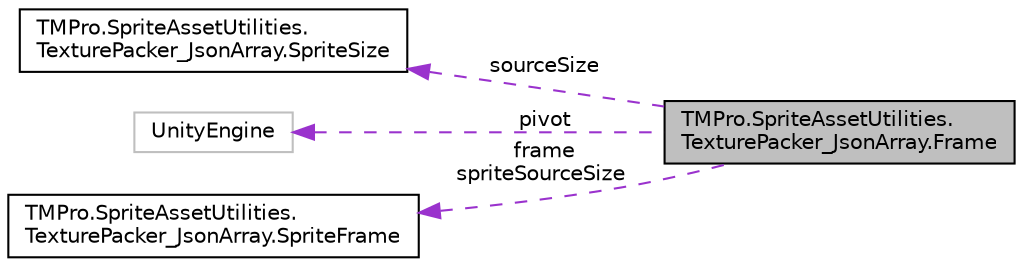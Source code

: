 digraph "TMPro.SpriteAssetUtilities.TexturePacker_JsonArray.Frame"
{
 // LATEX_PDF_SIZE
  edge [fontname="Helvetica",fontsize="10",labelfontname="Helvetica",labelfontsize="10"];
  node [fontname="Helvetica",fontsize="10",shape=record];
  rankdir="LR";
  Node1 [label="TMPro.SpriteAssetUtilities.\lTexturePacker_JsonArray.Frame",height=0.2,width=0.4,color="black", fillcolor="grey75", style="filled", fontcolor="black",tooltip=" "];
  Node2 -> Node1 [dir="back",color="darkorchid3",fontsize="10",style="dashed",label=" sourceSize" ,fontname="Helvetica"];
  Node2 [label="TMPro.SpriteAssetUtilities.\lTexturePacker_JsonArray.SpriteSize",height=0.2,width=0.4,color="black", fillcolor="white", style="filled",URL="$struct_t_m_pro_1_1_sprite_asset_utilities_1_1_texture_packer___json_array_1_1_sprite_size.html",tooltip=" "];
  Node3 -> Node1 [dir="back",color="darkorchid3",fontsize="10",style="dashed",label=" pivot" ,fontname="Helvetica"];
  Node3 [label="UnityEngine",height=0.2,width=0.4,color="grey75", fillcolor="white", style="filled",tooltip=" "];
  Node4 -> Node1 [dir="back",color="darkorchid3",fontsize="10",style="dashed",label=" frame\nspriteSourceSize" ,fontname="Helvetica"];
  Node4 [label="TMPro.SpriteAssetUtilities.\lTexturePacker_JsonArray.SpriteFrame",height=0.2,width=0.4,color="black", fillcolor="white", style="filled",URL="$struct_t_m_pro_1_1_sprite_asset_utilities_1_1_texture_packer___json_array_1_1_sprite_frame.html",tooltip=" "];
}
